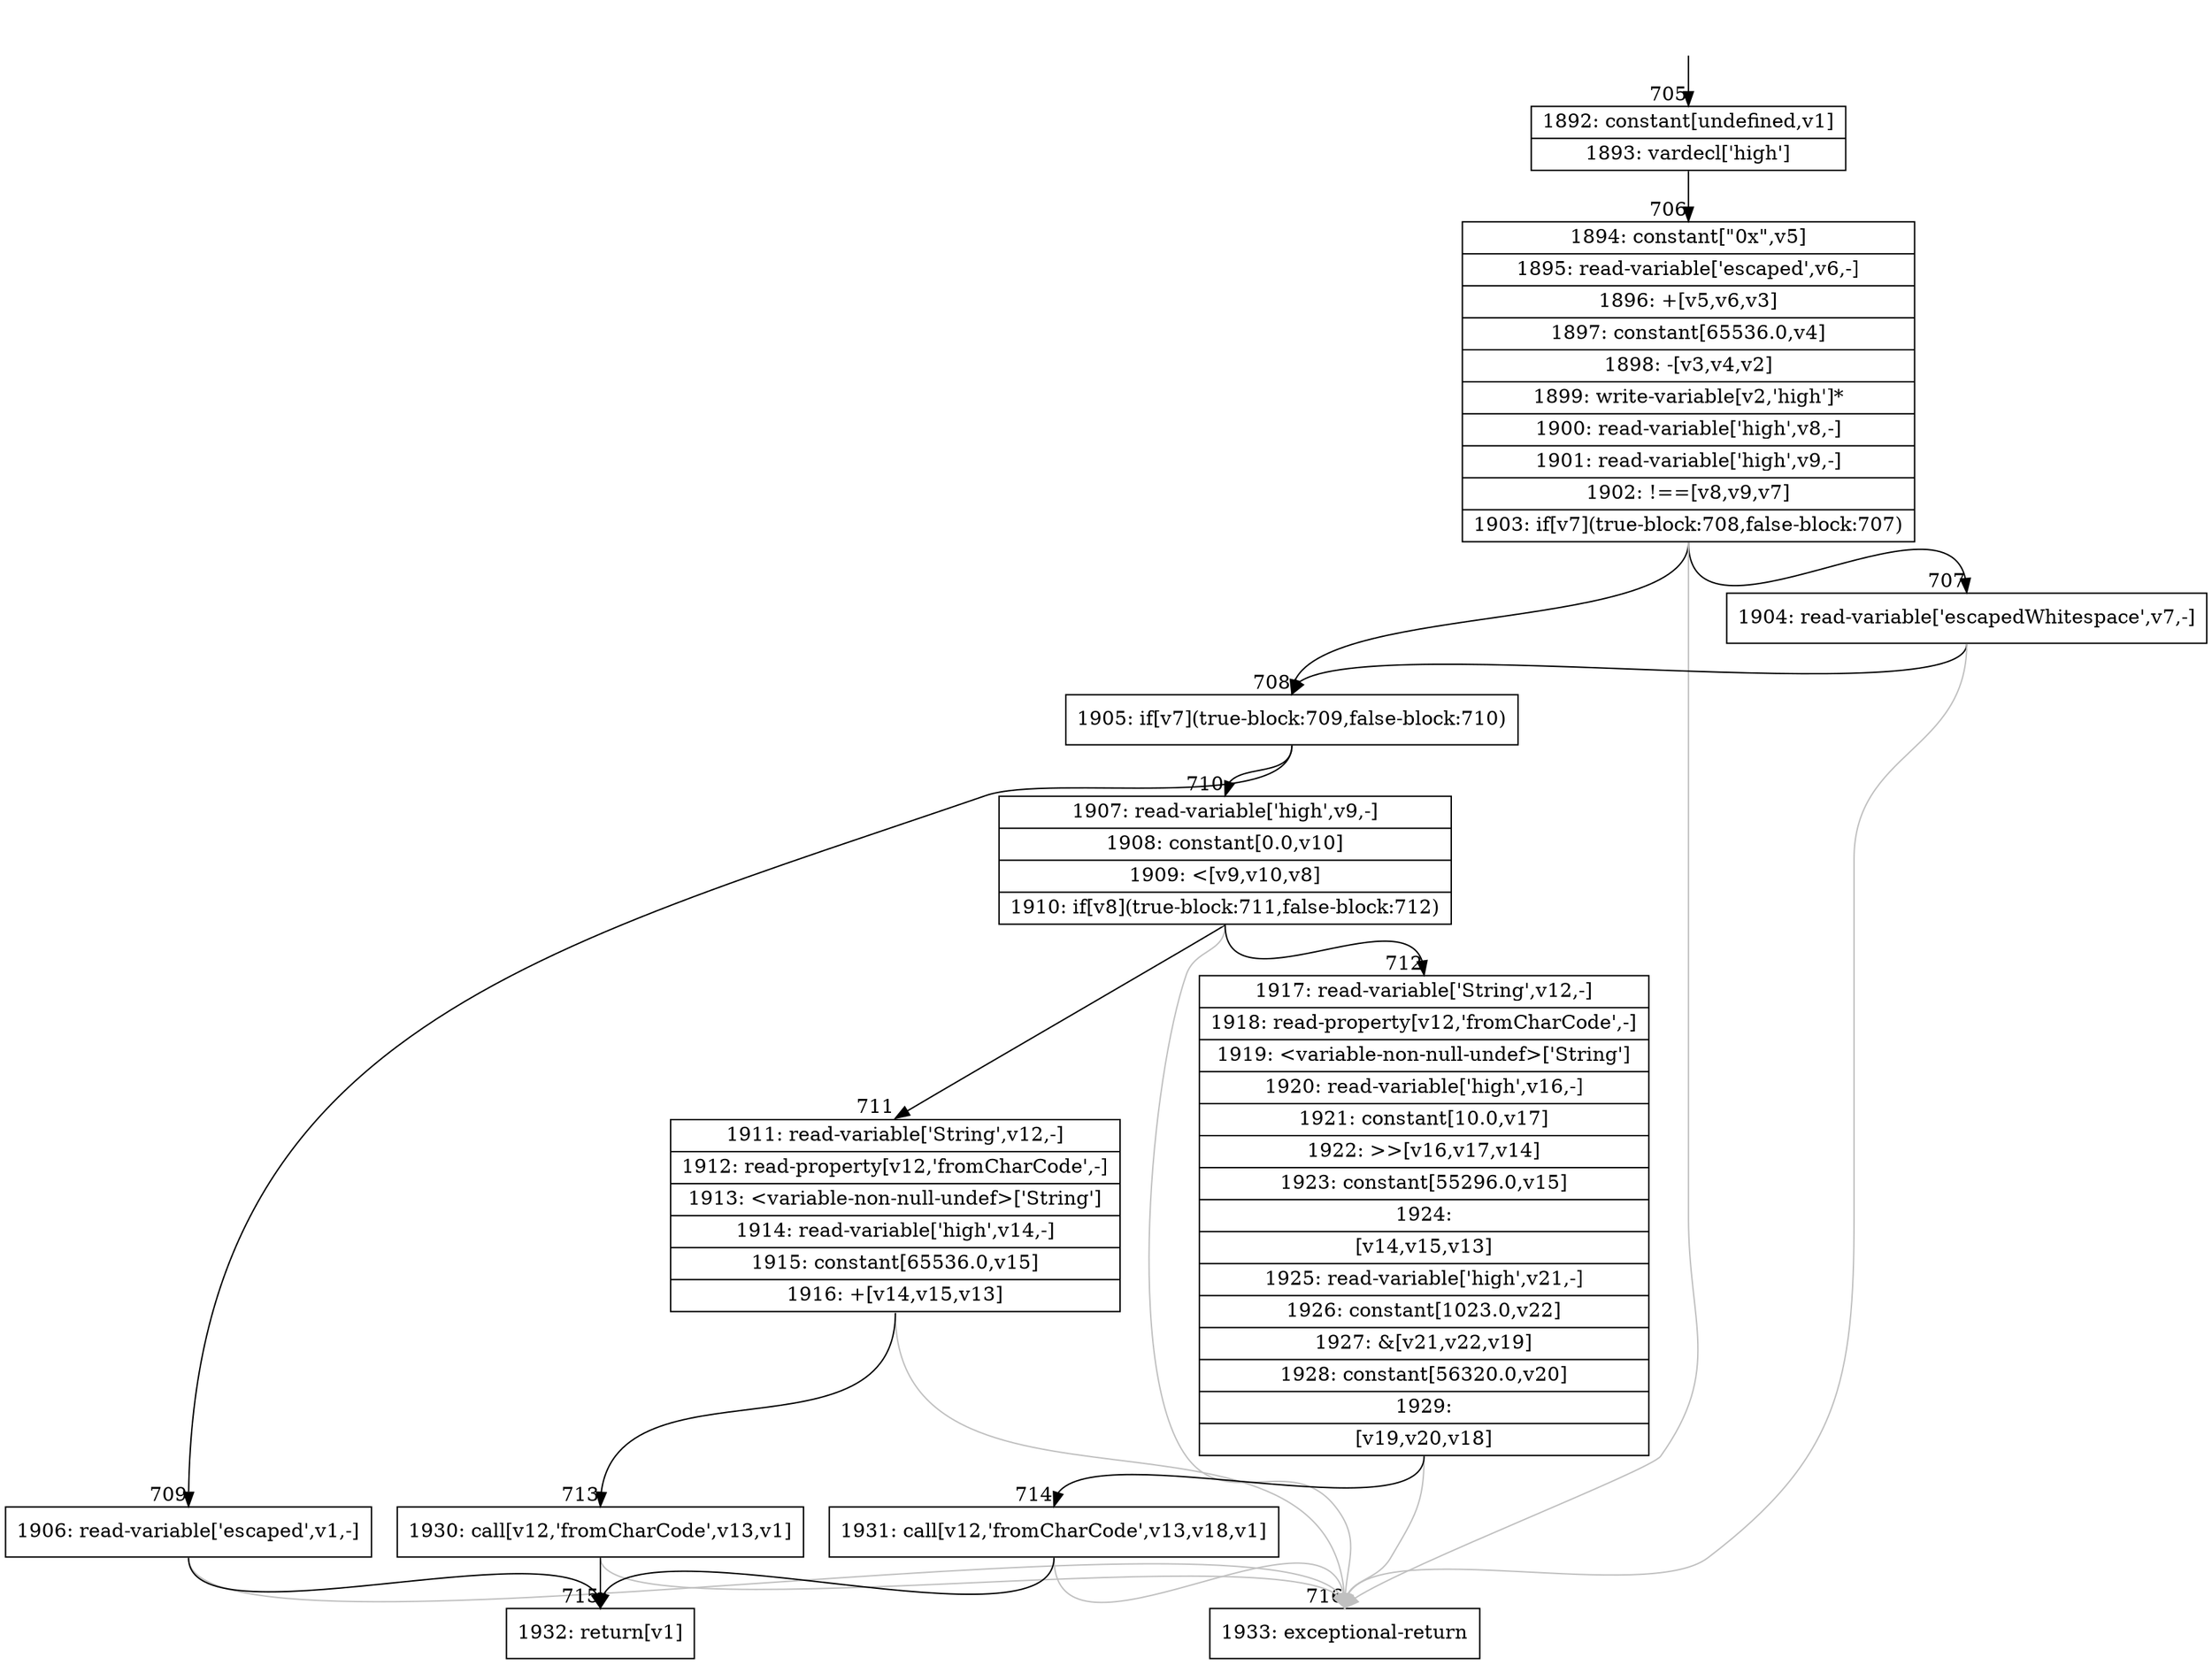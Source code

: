 digraph {
rankdir="TD"
BB_entry53[shape=none,label=""];
BB_entry53 -> BB705 [tailport=s, headport=n, headlabel="    705"]
BB705 [shape=record label="{1892: constant[undefined,v1]|1893: vardecl['high']}" ] 
BB705 -> BB706 [tailport=s, headport=n, headlabel="      706"]
BB706 [shape=record label="{1894: constant[\"0x\",v5]|1895: read-variable['escaped',v6,-]|1896: +[v5,v6,v3]|1897: constant[65536.0,v4]|1898: -[v3,v4,v2]|1899: write-variable[v2,'high']*|1900: read-variable['high',v8,-]|1901: read-variable['high',v9,-]|1902: !==[v8,v9,v7]|1903: if[v7](true-block:708,false-block:707)}" ] 
BB706 -> BB708 [tailport=s, headport=n, headlabel="      708"]
BB706 -> BB707 [tailport=s, headport=n, headlabel="      707"]
BB706 -> BB716 [tailport=s, headport=n, color=gray, headlabel="      716"]
BB707 [shape=record label="{1904: read-variable['escapedWhitespace',v7,-]}" ] 
BB707 -> BB708 [tailport=s, headport=n]
BB707 -> BB716 [tailport=s, headport=n, color=gray]
BB708 [shape=record label="{1905: if[v7](true-block:709,false-block:710)}" ] 
BB708 -> BB709 [tailport=s, headport=n, headlabel="      709"]
BB708 -> BB710 [tailport=s, headport=n, headlabel="      710"]
BB709 [shape=record label="{1906: read-variable['escaped',v1,-]}" ] 
BB709 -> BB715 [tailport=s, headport=n, headlabel="      715"]
BB709 -> BB716 [tailport=s, headport=n, color=gray]
BB710 [shape=record label="{1907: read-variable['high',v9,-]|1908: constant[0.0,v10]|1909: \<[v9,v10,v8]|1910: if[v8](true-block:711,false-block:712)}" ] 
BB710 -> BB711 [tailport=s, headport=n, headlabel="      711"]
BB710 -> BB712 [tailport=s, headport=n, headlabel="      712"]
BB710 -> BB716 [tailport=s, headport=n, color=gray]
BB711 [shape=record label="{1911: read-variable['String',v12,-]|1912: read-property[v12,'fromCharCode',-]|1913: \<variable-non-null-undef\>['String']|1914: read-variable['high',v14,-]|1915: constant[65536.0,v15]|1916: +[v14,v15,v13]}" ] 
BB711 -> BB713 [tailport=s, headport=n, headlabel="      713"]
BB711 -> BB716 [tailport=s, headport=n, color=gray]
BB712 [shape=record label="{1917: read-variable['String',v12,-]|1918: read-property[v12,'fromCharCode',-]|1919: \<variable-non-null-undef\>['String']|1920: read-variable['high',v16,-]|1921: constant[10.0,v17]|1922: \>\>[v16,v17,v14]|1923: constant[55296.0,v15]|1924: |[v14,v15,v13]|1925: read-variable['high',v21,-]|1926: constant[1023.0,v22]|1927: &[v21,v22,v19]|1928: constant[56320.0,v20]|1929: |[v19,v20,v18]}" ] 
BB712 -> BB714 [tailport=s, headport=n, headlabel="      714"]
BB712 -> BB716 [tailport=s, headport=n, color=gray]
BB713 [shape=record label="{1930: call[v12,'fromCharCode',v13,v1]}" ] 
BB713 -> BB715 [tailport=s, headport=n]
BB713 -> BB716 [tailport=s, headport=n, color=gray]
BB714 [shape=record label="{1931: call[v12,'fromCharCode',v13,v18,v1]}" ] 
BB714 -> BB715 [tailport=s, headport=n]
BB714 -> BB716 [tailport=s, headport=n, color=gray]
BB715 [shape=record label="{1932: return[v1]}" ] 
BB716 [shape=record label="{1933: exceptional-return}" ] 
}
